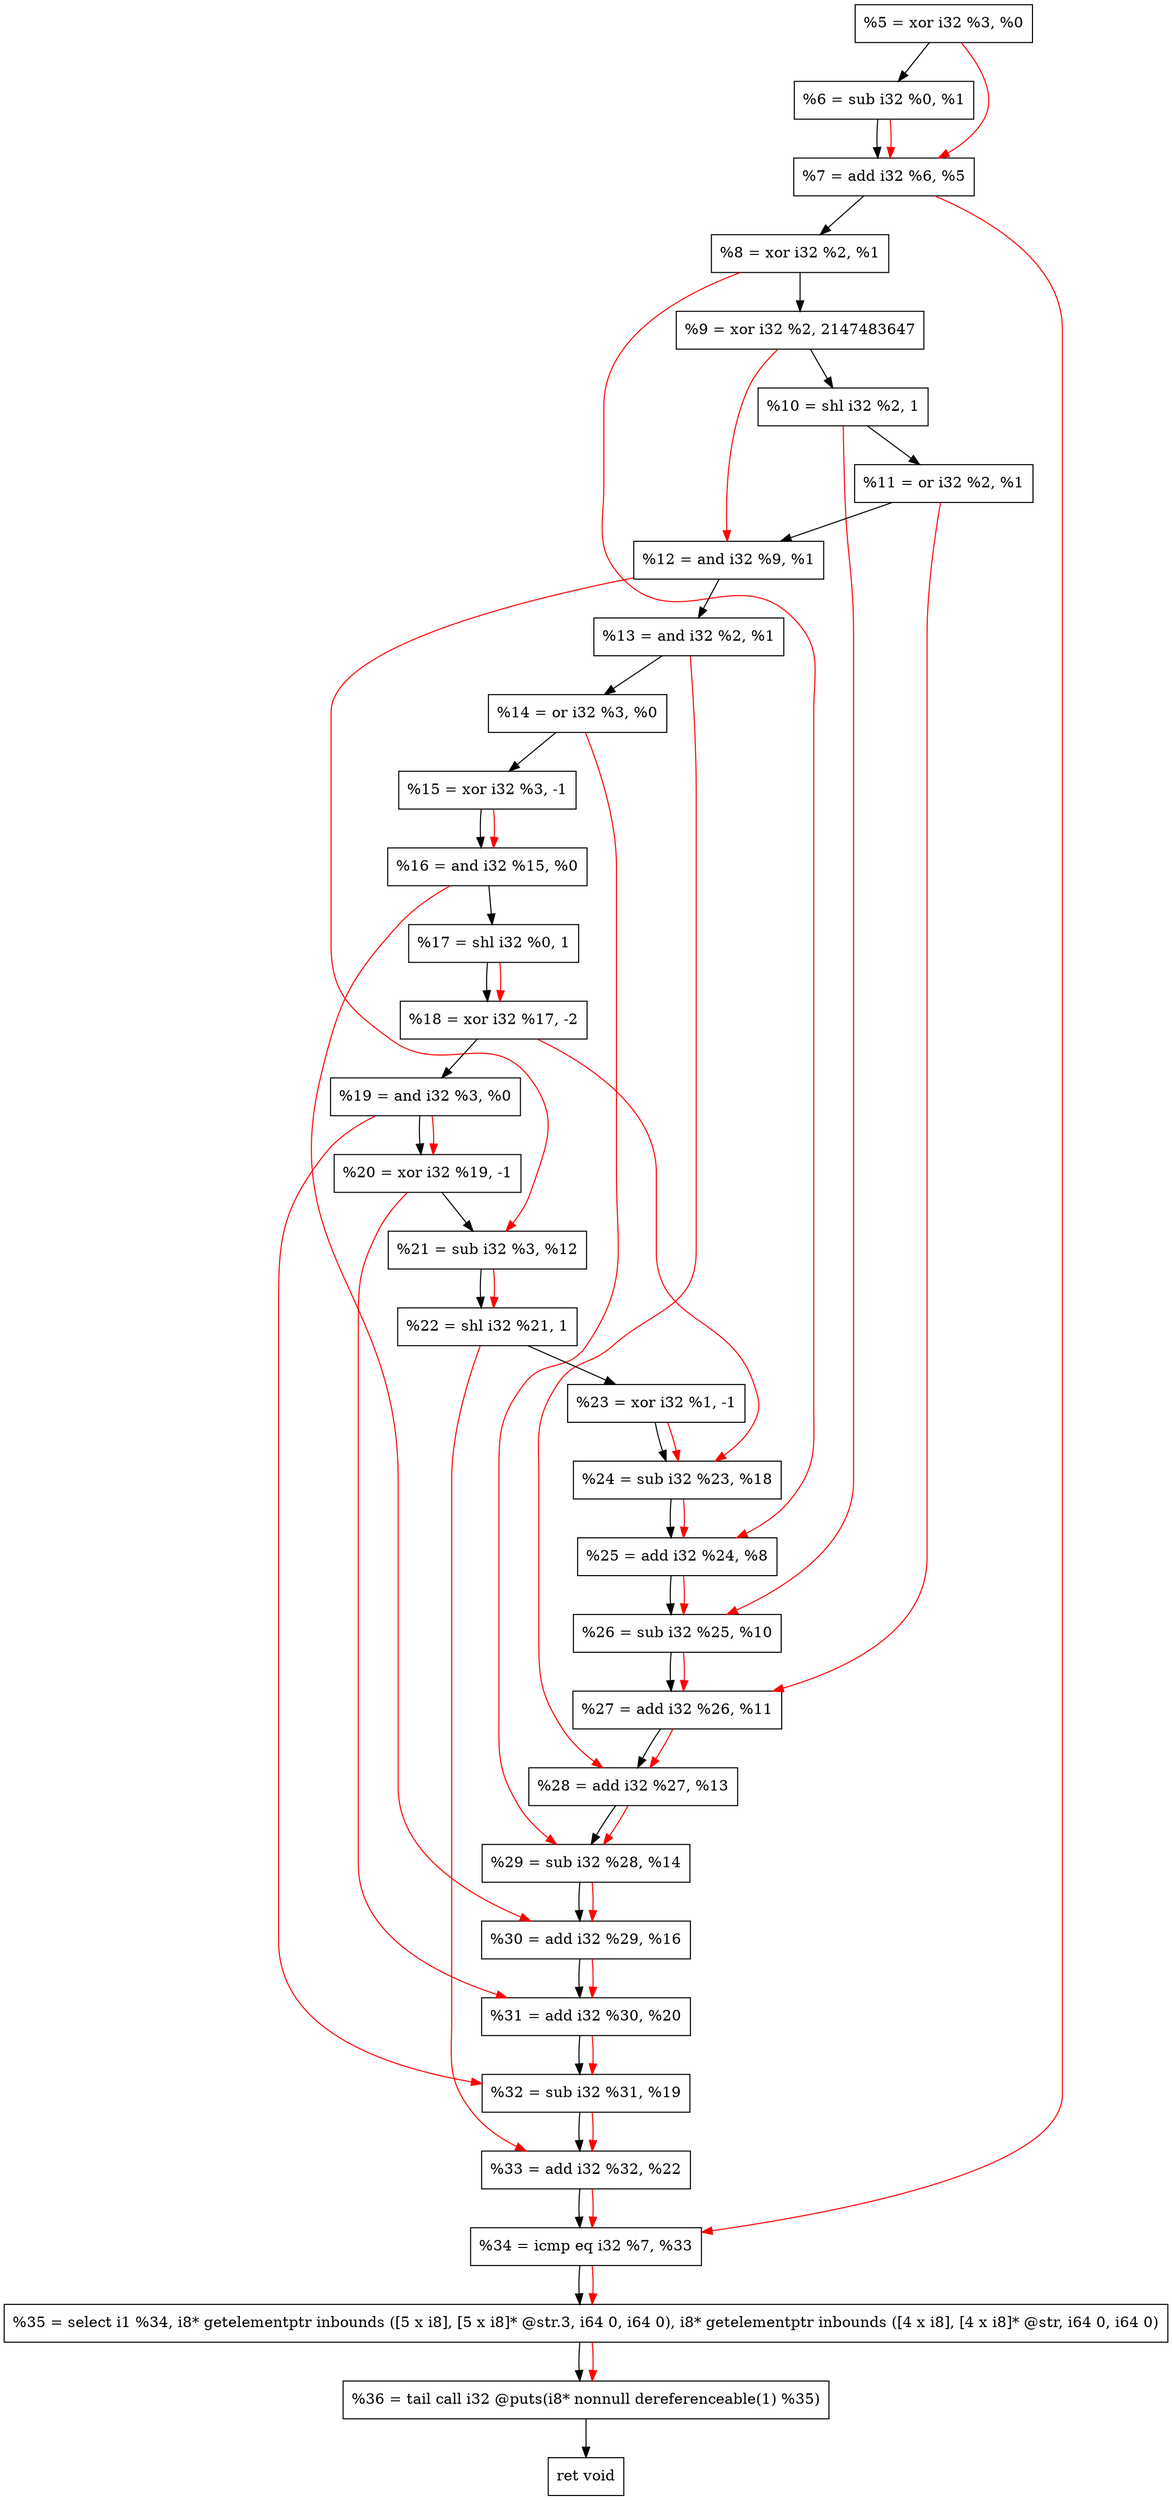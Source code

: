 digraph "DFG for'crackme' function" {
	Node0x162d940[shape=record, label="  %5 = xor i32 %3, %0"];
	Node0x162d9b0[shape=record, label="  %6 = sub i32 %0, %1"];
	Node0x162da20[shape=record, label="  %7 = add i32 %6, %5"];
	Node0x162da90[shape=record, label="  %8 = xor i32 %2, %1"];
	Node0x162e110[shape=record, label="  %9 = xor i32 %2, 2147483647"];
	Node0x162e1b0[shape=record, label="  %10 = shl i32 %2, 1"];
	Node0x162e220[shape=record, label="  %11 = or i32 %2, %1"];
	Node0x162e290[shape=record, label="  %12 = and i32 %9, %1"];
	Node0x162e300[shape=record, label="  %13 = and i32 %2, %1"];
	Node0x162e370[shape=record, label="  %14 = or i32 %3, %0"];
	Node0x162e410[shape=record, label="  %15 = xor i32 %3, -1"];
	Node0x162e480[shape=record, label="  %16 = and i32 %15, %0"];
	Node0x162e4f0[shape=record, label="  %17 = shl i32 %0, 1"];
	Node0x162e590[shape=record, label="  %18 = xor i32 %17, -2"];
	Node0x162e600[shape=record, label="  %19 = and i32 %3, %0"];
	Node0x162e670[shape=record, label="  %20 = xor i32 %19, -1"];
	Node0x162e6e0[shape=record, label="  %21 = sub i32 %3, %12"];
	Node0x162e750[shape=record, label="  %22 = shl i32 %21, 1"];
	Node0x162e7c0[shape=record, label="  %23 = xor i32 %1, -1"];
	Node0x162e830[shape=record, label="  %24 = sub i32 %23, %18"];
	Node0x162e8a0[shape=record, label="  %25 = add i32 %24, %8"];
	Node0x162e910[shape=record, label="  %26 = sub i32 %25, %10"];
	Node0x162e980[shape=record, label="  %27 = add i32 %26, %11"];
	Node0x162e9f0[shape=record, label="  %28 = add i32 %27, %13"];
	Node0x162ea60[shape=record, label="  %29 = sub i32 %28, %14"];
	Node0x162ead0[shape=record, label="  %30 = add i32 %29, %16"];
	Node0x162eb40[shape=record, label="  %31 = add i32 %30, %20"];
	Node0x162ebb0[shape=record, label="  %32 = sub i32 %31, %19"];
	Node0x162ee30[shape=record, label="  %33 = add i32 %32, %22"];
	Node0x162eea0[shape=record, label="  %34 = icmp eq i32 %7, %33"];
	Node0x15ce268[shape=record, label="  %35 = select i1 %34, i8* getelementptr inbounds ([5 x i8], [5 x i8]* @str.3, i64 0, i64 0), i8* getelementptr inbounds ([4 x i8], [4 x i8]* @str, i64 0, i64 0)"];
	Node0x162f340[shape=record, label="  %36 = tail call i32 @puts(i8* nonnull dereferenceable(1) %35)"];
	Node0x162f390[shape=record, label="  ret void"];
	Node0x162d940 -> Node0x162d9b0;
	Node0x162d9b0 -> Node0x162da20;
	Node0x162da20 -> Node0x162da90;
	Node0x162da90 -> Node0x162e110;
	Node0x162e110 -> Node0x162e1b0;
	Node0x162e1b0 -> Node0x162e220;
	Node0x162e220 -> Node0x162e290;
	Node0x162e290 -> Node0x162e300;
	Node0x162e300 -> Node0x162e370;
	Node0x162e370 -> Node0x162e410;
	Node0x162e410 -> Node0x162e480;
	Node0x162e480 -> Node0x162e4f0;
	Node0x162e4f0 -> Node0x162e590;
	Node0x162e590 -> Node0x162e600;
	Node0x162e600 -> Node0x162e670;
	Node0x162e670 -> Node0x162e6e0;
	Node0x162e6e0 -> Node0x162e750;
	Node0x162e750 -> Node0x162e7c0;
	Node0x162e7c0 -> Node0x162e830;
	Node0x162e830 -> Node0x162e8a0;
	Node0x162e8a0 -> Node0x162e910;
	Node0x162e910 -> Node0x162e980;
	Node0x162e980 -> Node0x162e9f0;
	Node0x162e9f0 -> Node0x162ea60;
	Node0x162ea60 -> Node0x162ead0;
	Node0x162ead0 -> Node0x162eb40;
	Node0x162eb40 -> Node0x162ebb0;
	Node0x162ebb0 -> Node0x162ee30;
	Node0x162ee30 -> Node0x162eea0;
	Node0x162eea0 -> Node0x15ce268;
	Node0x15ce268 -> Node0x162f340;
	Node0x162f340 -> Node0x162f390;
edge [color=red]
	Node0x162d9b0 -> Node0x162da20;
	Node0x162d940 -> Node0x162da20;
	Node0x162e110 -> Node0x162e290;
	Node0x162e410 -> Node0x162e480;
	Node0x162e4f0 -> Node0x162e590;
	Node0x162e600 -> Node0x162e670;
	Node0x162e290 -> Node0x162e6e0;
	Node0x162e6e0 -> Node0x162e750;
	Node0x162e7c0 -> Node0x162e830;
	Node0x162e590 -> Node0x162e830;
	Node0x162e830 -> Node0x162e8a0;
	Node0x162da90 -> Node0x162e8a0;
	Node0x162e8a0 -> Node0x162e910;
	Node0x162e1b0 -> Node0x162e910;
	Node0x162e910 -> Node0x162e980;
	Node0x162e220 -> Node0x162e980;
	Node0x162e980 -> Node0x162e9f0;
	Node0x162e300 -> Node0x162e9f0;
	Node0x162e9f0 -> Node0x162ea60;
	Node0x162e370 -> Node0x162ea60;
	Node0x162ea60 -> Node0x162ead0;
	Node0x162e480 -> Node0x162ead0;
	Node0x162ead0 -> Node0x162eb40;
	Node0x162e670 -> Node0x162eb40;
	Node0x162eb40 -> Node0x162ebb0;
	Node0x162e600 -> Node0x162ebb0;
	Node0x162ebb0 -> Node0x162ee30;
	Node0x162e750 -> Node0x162ee30;
	Node0x162da20 -> Node0x162eea0;
	Node0x162ee30 -> Node0x162eea0;
	Node0x162eea0 -> Node0x15ce268;
	Node0x15ce268 -> Node0x162f340;
}
